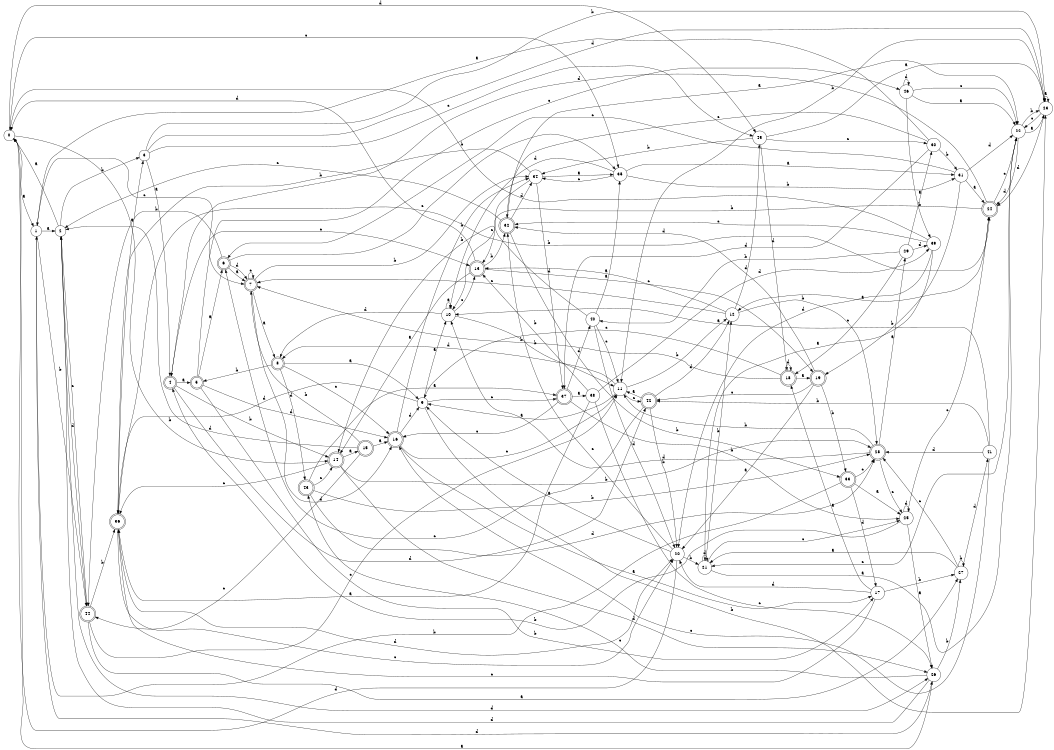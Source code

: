 digraph n38_1 {
__start0 [label="" shape="none"];

rankdir=LR;
size="8,5";

s0 [style="filled", color="black", fillcolor="white" shape="circle", label="0"];
s1 [style="filled", color="black", fillcolor="white" shape="circle", label="1"];
s2 [style="filled", color="black", fillcolor="white" shape="circle", label="2"];
s3 [style="filled", color="black", fillcolor="white" shape="circle", label="3"];
s4 [style="rounded,filled", color="black", fillcolor="white" shape="doublecircle", label="4"];
s5 [style="rounded,filled", color="black", fillcolor="white" shape="doublecircle", label="5"];
s6 [style="rounded,filled", color="black", fillcolor="white" shape="doublecircle", label="6"];
s7 [style="rounded,filled", color="black", fillcolor="white" shape="doublecircle", label="7"];
s8 [style="rounded,filled", color="black", fillcolor="white" shape="doublecircle", label="8"];
s9 [style="filled", color="black", fillcolor="white" shape="circle", label="9"];
s10 [style="filled", color="black", fillcolor="white" shape="circle", label="10"];
s11 [style="filled", color="black", fillcolor="white" shape="circle", label="11"];
s12 [style="filled", color="black", fillcolor="white" shape="circle", label="12"];
s13 [style="rounded,filled", color="black", fillcolor="white" shape="doublecircle", label="13"];
s14 [style="rounded,filled", color="black", fillcolor="white" shape="doublecircle", label="14"];
s15 [style="rounded,filled", color="black", fillcolor="white" shape="doublecircle", label="15"];
s16 [style="rounded,filled", color="black", fillcolor="white" shape="doublecircle", label="16"];
s17 [style="filled", color="black", fillcolor="white" shape="circle", label="17"];
s18 [style="rounded,filled", color="black", fillcolor="white" shape="doublecircle", label="18"];
s19 [style="rounded,filled", color="black", fillcolor="white" shape="doublecircle", label="19"];
s20 [style="filled", color="black", fillcolor="white" shape="circle", label="20"];
s21 [style="filled", color="black", fillcolor="white" shape="circle", label="21"];
s22 [style="filled", color="black", fillcolor="white" shape="circle", label="22"];
s23 [style="filled", color="black", fillcolor="white" shape="circle", label="23"];
s24 [style="rounded,filled", color="black", fillcolor="white" shape="doublecircle", label="24"];
s25 [style="filled", color="black", fillcolor="white" shape="circle", label="25"];
s26 [style="filled", color="black", fillcolor="white" shape="circle", label="26"];
s27 [style="filled", color="black", fillcolor="white" shape="circle", label="27"];
s28 [style="rounded,filled", color="black", fillcolor="white" shape="doublecircle", label="28"];
s29 [style="filled", color="black", fillcolor="white" shape="circle", label="29"];
s30 [style="filled", color="black", fillcolor="white" shape="circle", label="30"];
s31 [style="filled", color="black", fillcolor="white" shape="circle", label="31"];
s32 [style="rounded,filled", color="black", fillcolor="white" shape="doublecircle", label="32"];
s33 [style="rounded,filled", color="black", fillcolor="white" shape="doublecircle", label="33"];
s34 [style="filled", color="black", fillcolor="white" shape="circle", label="34"];
s35 [style="filled", color="black", fillcolor="white" shape="circle", label="35"];
s36 [style="rounded,filled", color="black", fillcolor="white" shape="doublecircle", label="36"];
s37 [style="rounded,filled", color="black", fillcolor="white" shape="doublecircle", label="37"];
s38 [style="filled", color="black", fillcolor="white" shape="circle", label="38"];
s39 [style="filled", color="black", fillcolor="white" shape="circle", label="39"];
s40 [style="filled", color="black", fillcolor="white" shape="circle", label="40"];
s41 [style="filled", color="black", fillcolor="white" shape="circle", label="41"];
s42 [style="rounded,filled", color="black", fillcolor="white" shape="doublecircle", label="42"];
s43 [style="rounded,filled", color="black", fillcolor="white" shape="doublecircle", label="43"];
s44 [style="rounded,filled", color="black", fillcolor="white" shape="doublecircle", label="44"];
s45 [style="filled", color="black", fillcolor="white" shape="circle", label="45"];
s46 [style="filled", color="black", fillcolor="white" shape="circle", label="46"];
s0 -> s1 [label="a"];
s0 -> s14 [label="b"];
s0 -> s35 [label="c"];
s0 -> s45 [label="d"];
s1 -> s2 [label="a"];
s1 -> s44 [label="b"];
s1 -> s7 [label="c"];
s1 -> s26 [label="d"];
s2 -> s0 [label="a"];
s2 -> s3 [label="b"];
s2 -> s44 [label="c"];
s2 -> s26 [label="d"];
s3 -> s4 [label="a"];
s3 -> s23 [label="b"];
s3 -> s45 [label="c"];
s3 -> s23 [label="d"];
s4 -> s5 [label="a"];
s4 -> s14 [label="b"];
s4 -> s13 [label="c"];
s4 -> s42 [label="d"];
s5 -> s6 [label="a"];
s5 -> s17 [label="b"];
s5 -> s46 [label="c"];
s5 -> s16 [label="d"];
s6 -> s7 [label="a"];
s6 -> s44 [label="b"];
s6 -> s35 [label="c"];
s6 -> s7 [label="d"];
s7 -> s8 [label="a"];
s7 -> s34 [label="b"];
s7 -> s7 [label="c"];
s7 -> s16 [label="d"];
s8 -> s9 [label="a"];
s8 -> s5 [label="b"];
s8 -> s16 [label="c"];
s8 -> s43 [label="d"];
s9 -> s10 [label="a"];
s9 -> s23 [label="b"];
s9 -> s37 [label="c"];
s9 -> s36 [label="d"];
s10 -> s10 [label="a"];
s10 -> s11 [label="b"];
s10 -> s13 [label="c"];
s10 -> s8 [label="d"];
s11 -> s9 [label="a"];
s11 -> s12 [label="b"];
s11 -> s42 [label="c"];
s11 -> s8 [label="d"];
s12 -> s13 [label="a"];
s12 -> s28 [label="b"];
s12 -> s7 [label="c"];
s12 -> s45 [label="d"];
s13 -> s14 [label="a"];
s13 -> s32 [label="b"];
s13 -> s19 [label="c"];
s13 -> s0 [label="d"];
s14 -> s15 [label="a"];
s14 -> s28 [label="b"];
s14 -> s36 [label="c"];
s14 -> s26 [label="d"];
s15 -> s16 [label="a"];
s15 -> s7 [label="b"];
s15 -> s44 [label="c"];
s15 -> s2 [label="d"];
s16 -> s17 [label="a"];
s16 -> s34 [label="b"];
s16 -> s11 [label="c"];
s16 -> s9 [label="d"];
s17 -> s18 [label="a"];
s17 -> s27 [label="b"];
s17 -> s36 [label="c"];
s17 -> s20 [label="d"];
s18 -> s19 [label="a"];
s18 -> s7 [label="b"];
s18 -> s9 [label="c"];
s18 -> s18 [label="d"];
s19 -> s20 [label="a"];
s19 -> s33 [label="b"];
s19 -> s42 [label="c"];
s19 -> s32 [label="d"];
s20 -> s9 [label="a"];
s20 -> s21 [label="b"];
s20 -> s32 [label="c"];
s20 -> s0 [label="d"];
s21 -> s22 [label="a"];
s21 -> s12 [label="b"];
s21 -> s25 [label="c"];
s21 -> s21 [label="d"];
s22 -> s23 [label="a"];
s22 -> s23 [label="b"];
s22 -> s21 [label="c"];
s22 -> s24 [label="d"];
s23 -> s23 [label="a"];
s23 -> s11 [label="b"];
s23 -> s22 [label="c"];
s23 -> s24 [label="d"];
s24 -> s12 [label="a"];
s24 -> s13 [label="b"];
s24 -> s22 [label="c"];
s24 -> s4 [label="d"];
s25 -> s26 [label="a"];
s25 -> s4 [label="b"];
s25 -> s24 [label="c"];
s25 -> s25 [label="d"];
s26 -> s0 [label="a"];
s26 -> s27 [label="b"];
s26 -> s43 [label="c"];
s26 -> s2 [label="d"];
s27 -> s21 [label="a"];
s27 -> s27 [label="b"];
s27 -> s28 [label="c"];
s27 -> s41 [label="d"];
s28 -> s29 [label="a"];
s28 -> s11 [label="b"];
s28 -> s25 [label="c"];
s28 -> s10 [label="d"];
s29 -> s30 [label="a"];
s29 -> s40 [label="b"];
s29 -> s18 [label="c"];
s29 -> s39 [label="d"];
s30 -> s1 [label="a"];
s30 -> s31 [label="b"];
s30 -> s32 [label="c"];
s30 -> s37 [label="d"];
s31 -> s24 [label="a"];
s31 -> s19 [label="b"];
s31 -> s6 [label="c"];
s31 -> s22 [label="d"];
s32 -> s22 [label="a"];
s32 -> s33 [label="b"];
s32 -> s2 [label="c"];
s32 -> s34 [label="d"];
s33 -> s25 [label="a"];
s33 -> s1 [label="b"];
s33 -> s28 [label="c"];
s33 -> s17 [label="d"];
s34 -> s35 [label="a"];
s34 -> s36 [label="b"];
s34 -> s10 [label="c"];
s34 -> s37 [label="d"];
s35 -> s31 [label="a"];
s35 -> s31 [label="b"];
s35 -> s34 [label="c"];
s35 -> s10 [label="d"];
s36 -> s3 [label="a"];
s36 -> s24 [label="b"];
s36 -> s20 [label="c"];
s36 -> s20 [label="d"];
s37 -> s38 [label="a"];
s37 -> s25 [label="b"];
s37 -> s16 [label="c"];
s37 -> s40 [label="d"];
s38 -> s36 [label="a"];
s38 -> s13 [label="b"];
s38 -> s26 [label="c"];
s38 -> s39 [label="d"];
s39 -> s21 [label="a"];
s39 -> s0 [label="b"];
s39 -> s32 [label="c"];
s39 -> s20 [label="d"];
s40 -> s35 [label="a"];
s40 -> s14 [label="b"];
s40 -> s11 [label="c"];
s40 -> s20 [label="d"];
s41 -> s10 [label="a"];
s41 -> s42 [label="b"];
s41 -> s16 [label="c"];
s41 -> s28 [label="d"];
s42 -> s11 [label="a"];
s42 -> s20 [label="b"];
s42 -> s6 [label="c"];
s42 -> s12 [label="d"];
s43 -> s37 [label="a"];
s43 -> s28 [label="b"];
s43 -> s14 [label="c"];
s43 -> s28 [label="d"];
s44 -> s27 [label="a"];
s44 -> s36 [label="b"];
s44 -> s11 [label="c"];
s44 -> s2 [label="d"];
s45 -> s23 [label="a"];
s45 -> s34 [label="b"];
s45 -> s30 [label="c"];
s45 -> s18 [label="d"];
s46 -> s22 [label="a"];
s46 -> s39 [label="b"];
s46 -> s22 [label="c"];
s46 -> s46 [label="d"];

}